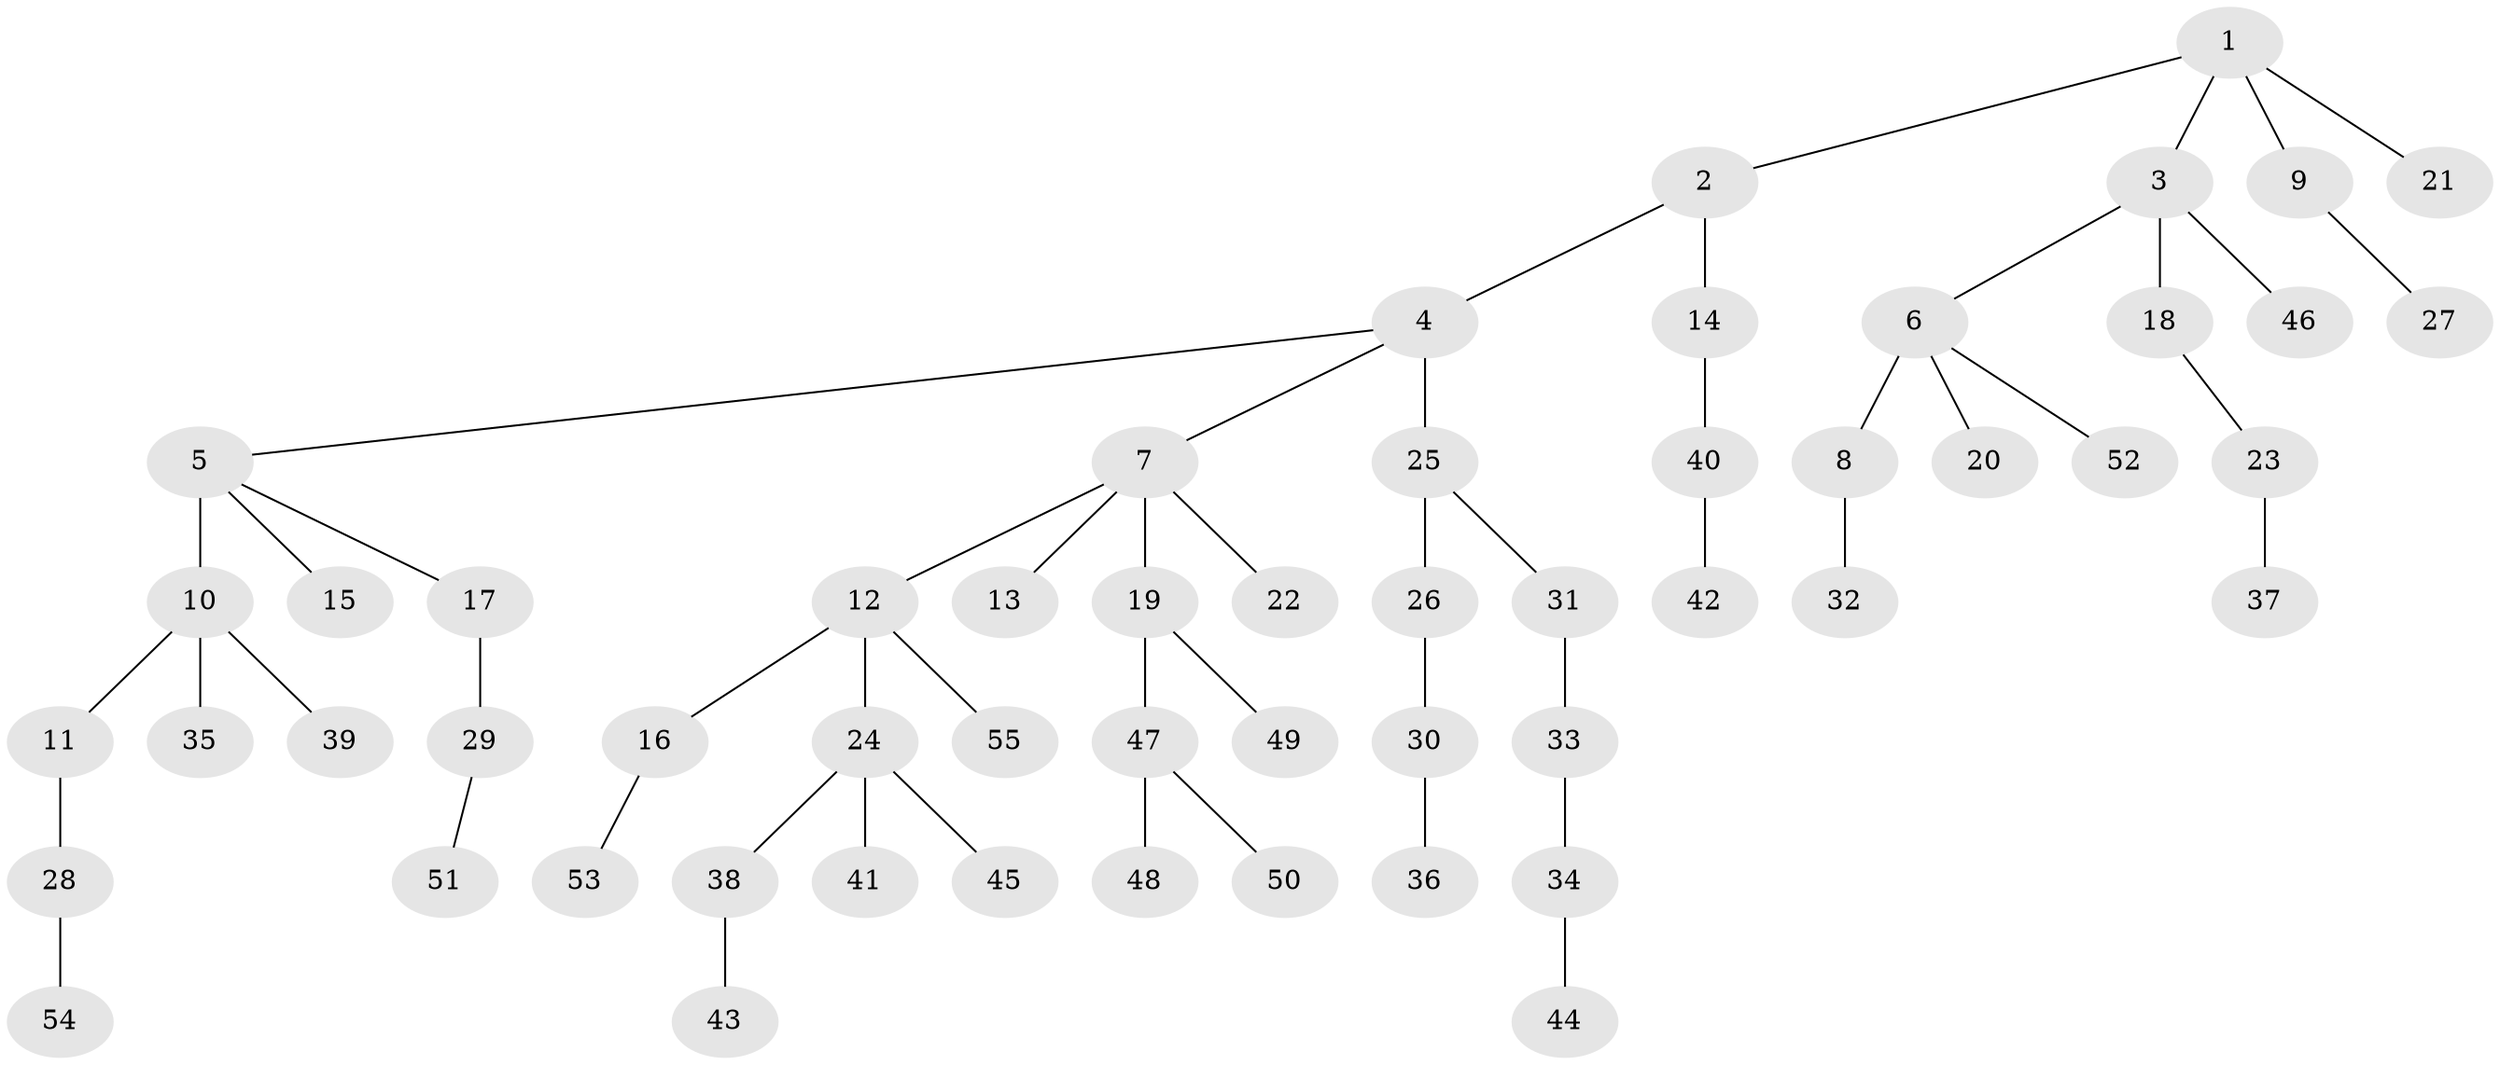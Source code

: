// original degree distribution, {4: 0.08148148148148149, 7: 0.007407407407407408, 9: 0.007407407407407408, 3: 0.1037037037037037, 6: 0.022222222222222223, 2: 0.25925925925925924, 5: 0.014814814814814815, 1: 0.5037037037037037}
// Generated by graph-tools (version 1.1) at 2025/52/03/04/25 22:52:02]
// undirected, 55 vertices, 54 edges
graph export_dot {
  node [color=gray90,style=filled];
  1;
  2;
  3;
  4;
  5;
  6;
  7;
  8;
  9;
  10;
  11;
  12;
  13;
  14;
  15;
  16;
  17;
  18;
  19;
  20;
  21;
  22;
  23;
  24;
  25;
  26;
  27;
  28;
  29;
  30;
  31;
  32;
  33;
  34;
  35;
  36;
  37;
  38;
  39;
  40;
  41;
  42;
  43;
  44;
  45;
  46;
  47;
  48;
  49;
  50;
  51;
  52;
  53;
  54;
  55;
  1 -- 2 [weight=1.0];
  1 -- 3 [weight=1.0];
  1 -- 9 [weight=1.0];
  1 -- 21 [weight=1.0];
  2 -- 4 [weight=1.0];
  2 -- 14 [weight=1.0];
  3 -- 6 [weight=1.0];
  3 -- 18 [weight=1.0];
  3 -- 46 [weight=1.0];
  4 -- 5 [weight=1.0];
  4 -- 7 [weight=1.0];
  4 -- 25 [weight=3.0];
  5 -- 10 [weight=4.0];
  5 -- 15 [weight=1.0];
  5 -- 17 [weight=1.0];
  6 -- 8 [weight=3.0];
  6 -- 20 [weight=1.0];
  6 -- 52 [weight=1.0];
  7 -- 12 [weight=1.0];
  7 -- 13 [weight=1.0];
  7 -- 19 [weight=1.0];
  7 -- 22 [weight=1.0];
  8 -- 32 [weight=1.0];
  9 -- 27 [weight=1.0];
  10 -- 11 [weight=1.0];
  10 -- 35 [weight=1.0];
  10 -- 39 [weight=1.0];
  11 -- 28 [weight=1.0];
  12 -- 16 [weight=1.0];
  12 -- 24 [weight=1.0];
  12 -- 55 [weight=1.0];
  14 -- 40 [weight=1.0];
  16 -- 53 [weight=1.0];
  17 -- 29 [weight=1.0];
  18 -- 23 [weight=2.0];
  19 -- 47 [weight=1.0];
  19 -- 49 [weight=1.0];
  23 -- 37 [weight=1.0];
  24 -- 38 [weight=1.0];
  24 -- 41 [weight=1.0];
  24 -- 45 [weight=1.0];
  25 -- 26 [weight=1.0];
  25 -- 31 [weight=1.0];
  26 -- 30 [weight=2.0];
  28 -- 54 [weight=1.0];
  29 -- 51 [weight=1.0];
  30 -- 36 [weight=1.0];
  31 -- 33 [weight=1.0];
  33 -- 34 [weight=1.0];
  34 -- 44 [weight=1.0];
  38 -- 43 [weight=1.0];
  40 -- 42 [weight=1.0];
  47 -- 48 [weight=1.0];
  47 -- 50 [weight=1.0];
}
